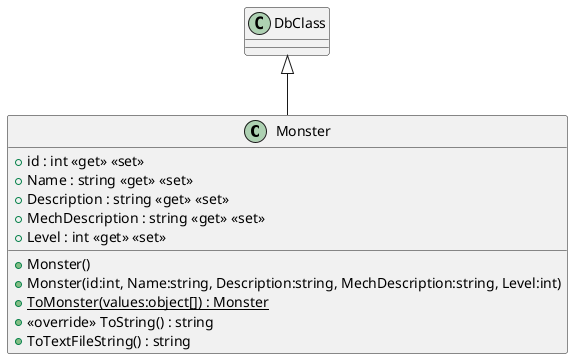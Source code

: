 @startuml
class Monster {
    + id : int <<get>> <<set>>
    + Name : string <<get>> <<set>>
    + Description : string <<get>> <<set>>
    + MechDescription : string <<get>> <<set>>
    + Level : int <<get>> <<set>>
    + Monster()
    + Monster(id:int, Name:string, Description:string, MechDescription:string, Level:int)
    + {static} ToMonster(values:object[]) : Monster
    + <<override>> ToString() : string
    + ToTextFileString() : string
}
DbClass <|-- Monster
@enduml
